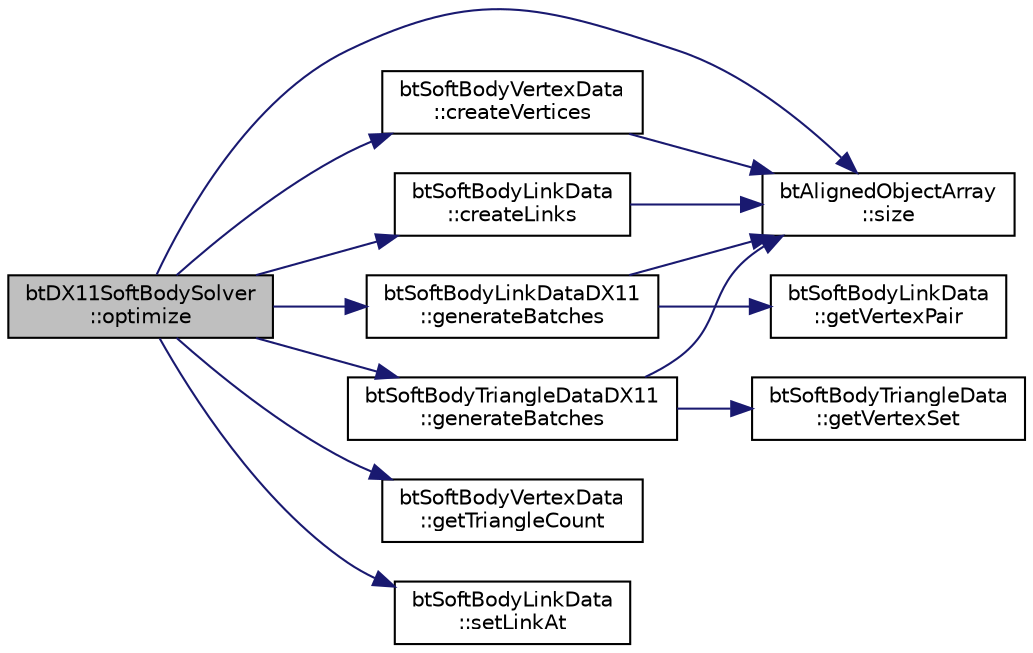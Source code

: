 digraph "btDX11SoftBodySolver::optimize"
{
  edge [fontname="Helvetica",fontsize="10",labelfontname="Helvetica",labelfontsize="10"];
  node [fontname="Helvetica",fontsize="10",shape=record];
  rankdir="LR";
  Node1 [label="btDX11SoftBodySolver\l::optimize",height=0.2,width=0.4,color="black", fillcolor="grey75", style="filled", fontcolor="black"];
  Node1 -> Node2 [color="midnightblue",fontsize="10",style="solid",fontname="Helvetica"];
  Node2 [label="btAlignedObjectArray\l::size",height=0.2,width=0.4,color="black", fillcolor="white", style="filled",URL="$classbt_aligned_object_array.html#a6bdd14c7599ecb95e8d83dd5a715f9b7",tooltip="return the number of elements in the array "];
  Node1 -> Node3 [color="midnightblue",fontsize="10",style="solid",fontname="Helvetica"];
  Node3 [label="btSoftBodyVertexData\l::createVertices",height=0.2,width=0.4,color="black", fillcolor="white", style="filled",URL="$classbt_soft_body_vertex_data.html#ac3ec63020379a29c984904deb4fc92b2"];
  Node3 -> Node2 [color="midnightblue",fontsize="10",style="solid",fontname="Helvetica"];
  Node1 -> Node4 [color="midnightblue",fontsize="10",style="solid",fontname="Helvetica"];
  Node4 [label="btSoftBodyVertexData\l::getTriangleCount",height=0.2,width=0.4,color="black", fillcolor="white", style="filled",URL="$classbt_soft_body_vertex_data.html#a8c4f3283367407c593745929aaf7d639"];
  Node1 -> Node5 [color="midnightblue",fontsize="10",style="solid",fontname="Helvetica"];
  Node5 [label="btSoftBodyLinkData\l::createLinks",height=0.2,width=0.4,color="black", fillcolor="white", style="filled",URL="$classbt_soft_body_link_data.html#a1713d14604037ca88d7915d627a32a13"];
  Node5 -> Node2 [color="midnightblue",fontsize="10",style="solid",fontname="Helvetica"];
  Node1 -> Node6 [color="midnightblue",fontsize="10",style="solid",fontname="Helvetica"];
  Node6 [label="btSoftBodyLinkData\l::setLinkAt",height=0.2,width=0.4,color="black", fillcolor="white", style="filled",URL="$classbt_soft_body_link_data.html#a44f200dcb878405cebf3704dc7a8b8cd"];
  Node1 -> Node7 [color="midnightblue",fontsize="10",style="solid",fontname="Helvetica"];
  Node7 [label="btSoftBodyLinkDataDX11\l::generateBatches",height=0.2,width=0.4,color="black", fillcolor="white", style="filled",URL="$classbt_soft_body_link_data_d_x11.html#ad19a5a48d1e5c611b5bbff496e8e591c"];
  Node7 -> Node8 [color="midnightblue",fontsize="10",style="solid",fontname="Helvetica"];
  Node8 [label="btSoftBodyLinkData\l::getVertexPair",height=0.2,width=0.4,color="black", fillcolor="white", style="filled",URL="$classbt_soft_body_link_data.html#ab0e3a69e9aec84ed318b3a3d17f57051"];
  Node7 -> Node2 [color="midnightblue",fontsize="10",style="solid",fontname="Helvetica"];
  Node1 -> Node9 [color="midnightblue",fontsize="10",style="solid",fontname="Helvetica"];
  Node9 [label="btSoftBodyTriangleDataDX11\l::generateBatches",height=0.2,width=0.4,color="black", fillcolor="white", style="filled",URL="$classbt_soft_body_triangle_data_d_x11.html#af95827e1a6ec034b8fcca098eedc1026"];
  Node9 -> Node10 [color="midnightblue",fontsize="10",style="solid",fontname="Helvetica"];
  Node10 [label="btSoftBodyTriangleData\l::getVertexSet",height=0.2,width=0.4,color="black", fillcolor="white", style="filled",URL="$classbt_soft_body_triangle_data.html#a88e1d23b6229d976968fe9ad3335baa5"];
  Node9 -> Node2 [color="midnightblue",fontsize="10",style="solid",fontname="Helvetica"];
}
